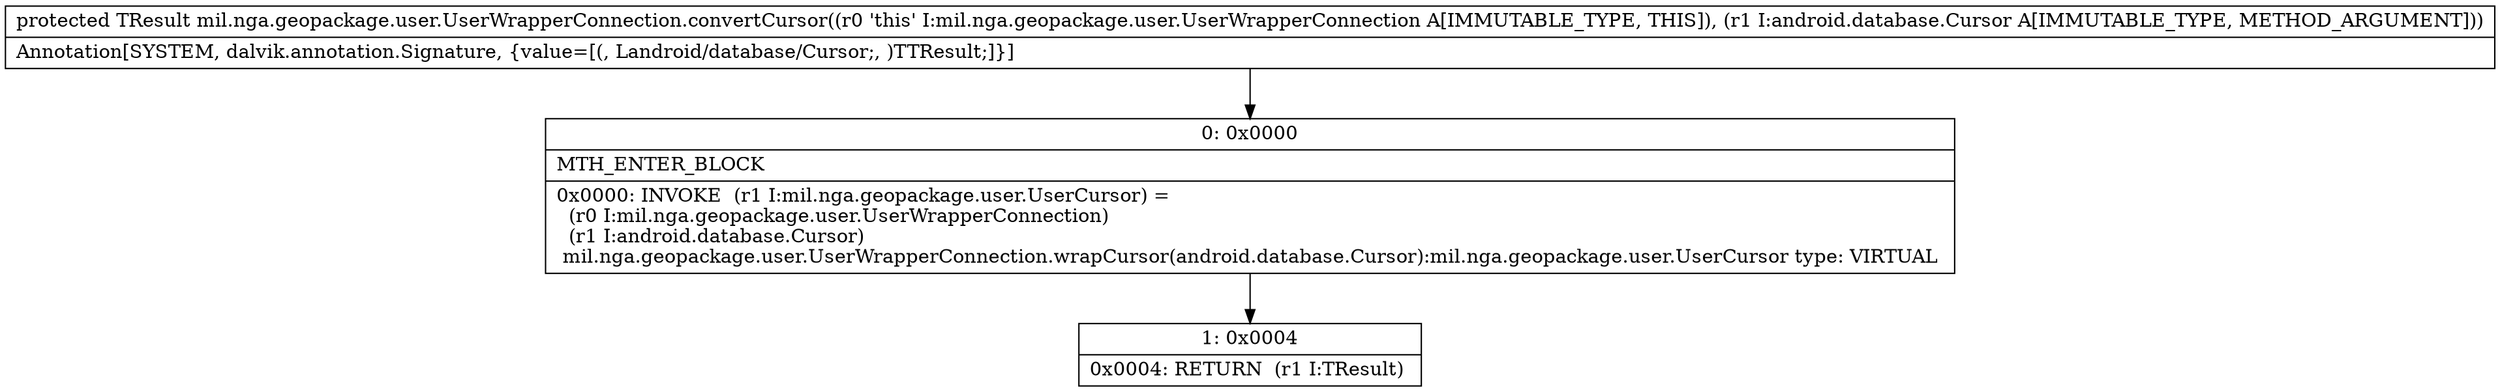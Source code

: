 digraph "CFG formil.nga.geopackage.user.UserWrapperConnection.convertCursor(Landroid\/database\/Cursor;)Lmil\/nga\/geopackage\/user\/UserCursor;" {
Node_0 [shape=record,label="{0\:\ 0x0000|MTH_ENTER_BLOCK\l|0x0000: INVOKE  (r1 I:mil.nga.geopackage.user.UserCursor) = \l  (r0 I:mil.nga.geopackage.user.UserWrapperConnection)\l  (r1 I:android.database.Cursor)\l mil.nga.geopackage.user.UserWrapperConnection.wrapCursor(android.database.Cursor):mil.nga.geopackage.user.UserCursor type: VIRTUAL \l}"];
Node_1 [shape=record,label="{1\:\ 0x0004|0x0004: RETURN  (r1 I:TResult) \l}"];
MethodNode[shape=record,label="{protected TResult mil.nga.geopackage.user.UserWrapperConnection.convertCursor((r0 'this' I:mil.nga.geopackage.user.UserWrapperConnection A[IMMUTABLE_TYPE, THIS]), (r1 I:android.database.Cursor A[IMMUTABLE_TYPE, METHOD_ARGUMENT]))  | Annotation[SYSTEM, dalvik.annotation.Signature, \{value=[(, Landroid\/database\/Cursor;, )TTResult;]\}]\l}"];
MethodNode -> Node_0;
Node_0 -> Node_1;
}

